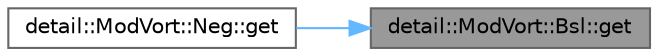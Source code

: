 digraph "detail::ModVort::Bsl::get"
{
 // LATEX_PDF_SIZE
  bgcolor="transparent";
  edge [fontname=Helvetica,fontsize=10,labelfontname=Helvetica,labelfontsize=10];
  node [fontname=Helvetica,fontsize=10,shape=box,height=0.2,width=0.4];
  rankdir="RL";
  Node1 [id="Node000001",label="detail::ModVort::Bsl::get",height=0.2,width=0.4,color="gray40", fillcolor="grey60", style="filled", fontcolor="black",tooltip=" "];
  Node1 -> Node2 [id="edge1_Node000001_Node000002",dir="back",color="steelblue1",style="solid",tooltip=" "];
  Node2 [id="Node000002",label="detail::ModVort::Neg::get",height=0.2,width=0.4,color="grey40", fillcolor="white", style="filled",URL="$structdetail_1_1ModVort_1_1Neg.html#a06e53b526b14252653d1b8cd4ad3e4d4",tooltip=" "];
}

